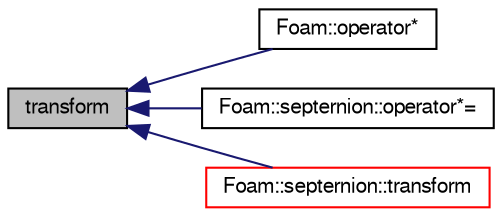 digraph "transform"
{
  bgcolor="transparent";
  edge [fontname="FreeSans",fontsize="10",labelfontname="FreeSans",labelfontsize="10"];
  node [fontname="FreeSans",fontsize="10",shape=record];
  rankdir="LR";
  Node180 [label="transform",height=0.2,width=0.4,color="black", fillcolor="grey75", style="filled", fontcolor="black"];
  Node180 -> Node181 [dir="back",color="midnightblue",fontsize="10",style="solid",fontname="FreeSans"];
  Node181 [label="Foam::operator*",height=0.2,width=0.4,color="black",URL="$a21124.html#a18deb08b65428d63d876c7feb680721c"];
  Node180 -> Node182 [dir="back",color="midnightblue",fontsize="10",style="solid",fontname="FreeSans"];
  Node182 [label="Foam::septernion::operator*=",height=0.2,width=0.4,color="black",URL="$a28182.html#a25df5e11aa286b67883f4025496729ab"];
  Node180 -> Node183 [dir="back",color="midnightblue",fontsize="10",style="solid",fontname="FreeSans"];
  Node183 [label="Foam::septernion::transform",height=0.2,width=0.4,color="red",URL="$a28182.html#a9238fc61b8fc08c41a1f1be6cc31b3e0",tooltip="Transform the given vector. "];
}
